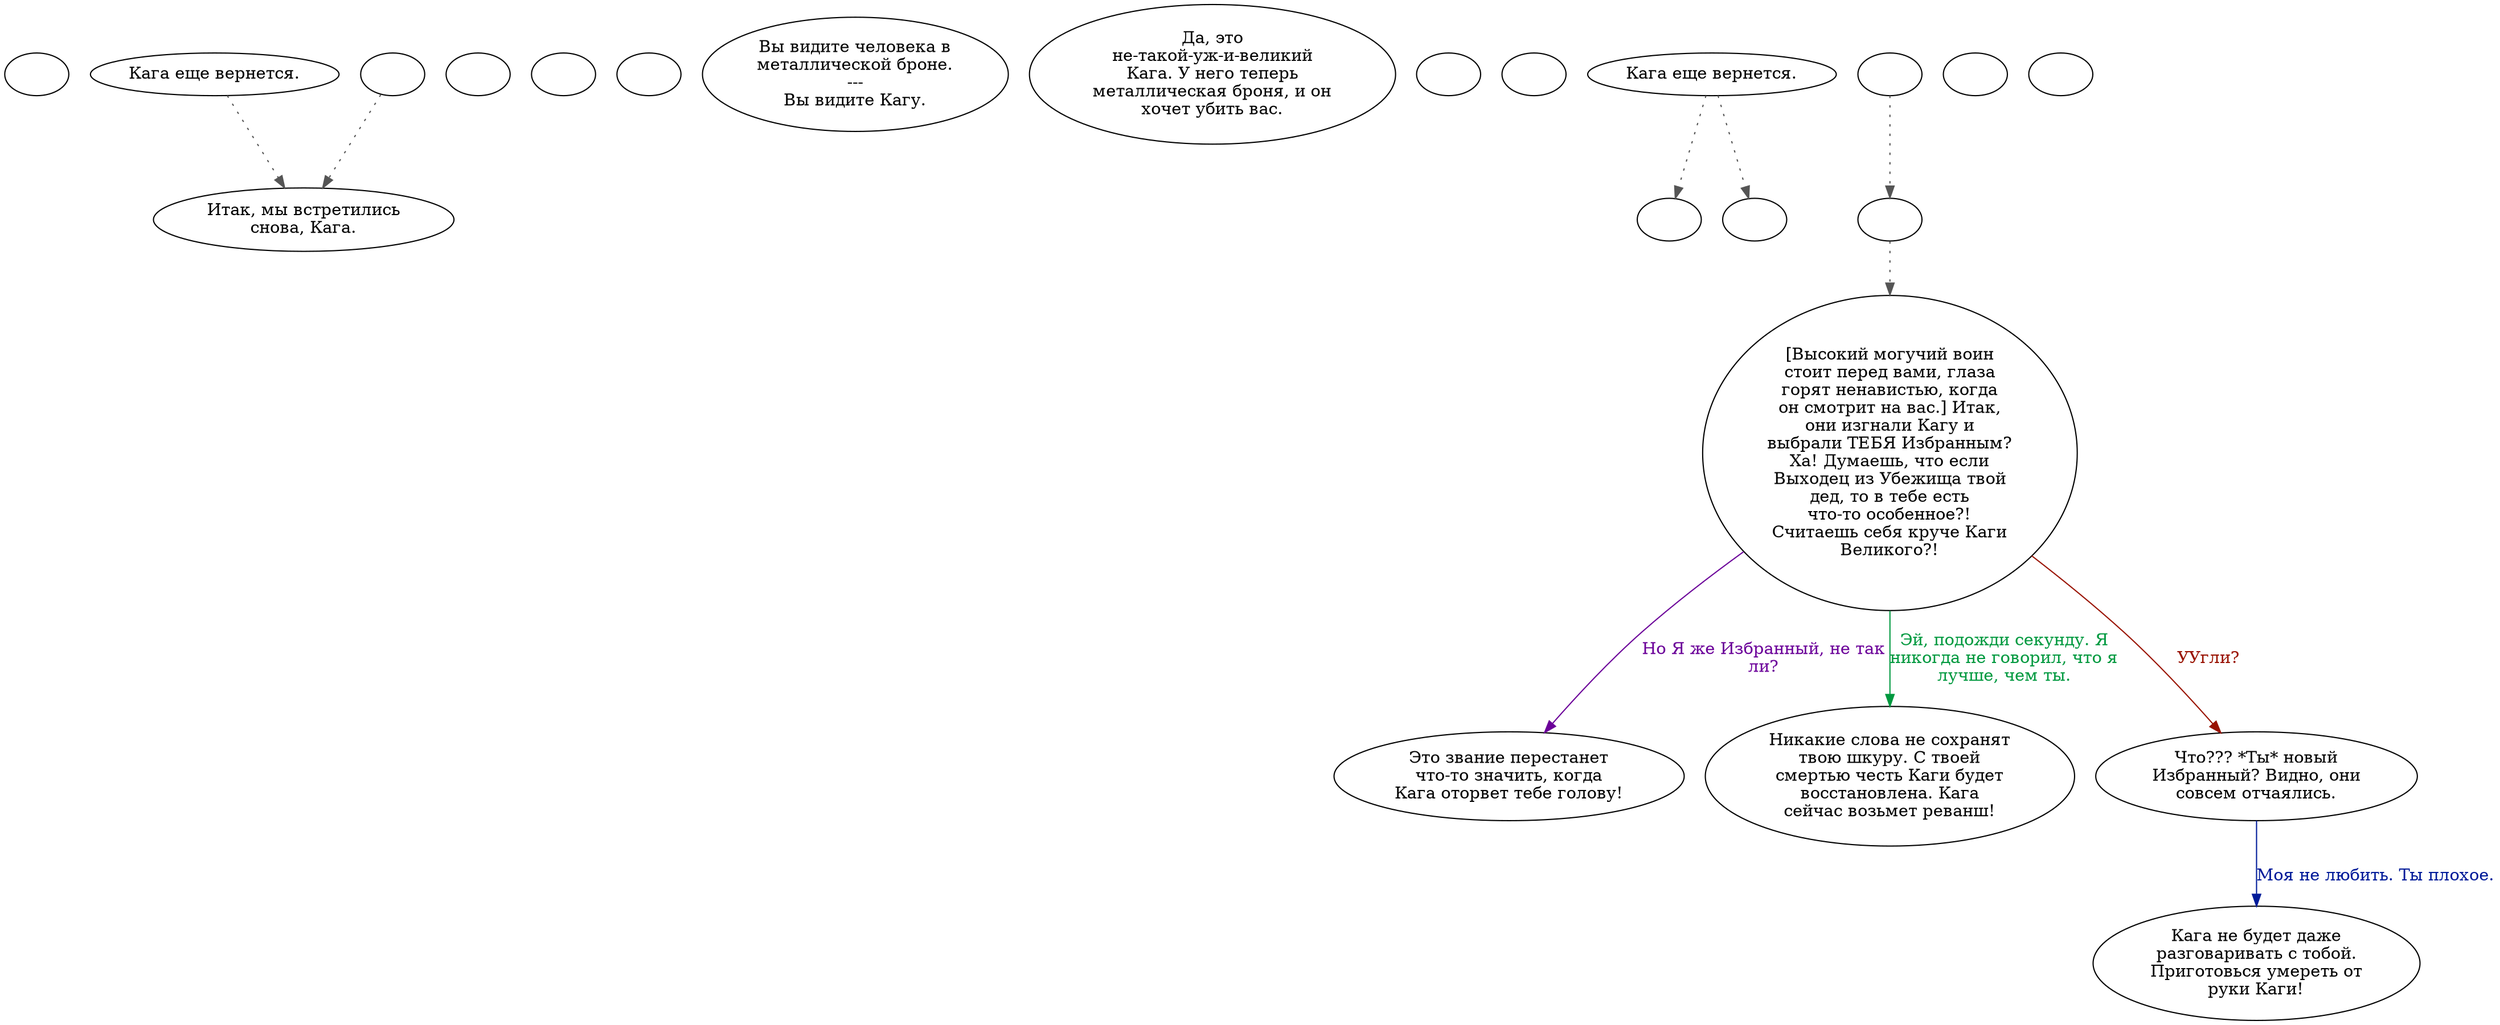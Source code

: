 digraph eckaga3 {
  "start" [style=filled       fillcolor="#FFFFFF"       color="#000000"]
  "start" [label=""]
  "critter_p_proc" [style=filled       fillcolor="#FFFFFF"       color="#000000"]
  "critter_p_proc" -> "do_setup" [style=dotted color="#555555"]
  "critter_p_proc" [label="Кага еще вернется."]
  "pickup_p_proc" [style=filled       fillcolor="#FFFFFF"       color="#000000"]
  "pickup_p_proc" [label=""]
  "talk_p_proc" [style=filled       fillcolor="#FFFFFF"       color="#000000"]
  "talk_p_proc" [label=""]
  "destroy_p_proc" [style=filled       fillcolor="#FFFFFF"       color="#000000"]
  "destroy_p_proc" [label=""]
  "look_at_p_proc" [style=filled       fillcolor="#FFFFFF"       color="#000000"]
  "look_at_p_proc" [label="Вы видите человека в\nметаллической броне.\n---\nВы видите Кагу."]
  "description_p_proc" [style=filled       fillcolor="#FFFFFF"       color="#000000"]
  "description_p_proc" [label="Да, это\nне-такой-уж-и-великий\nКага. У него теперь\nметаллическая броня, и он\nхочет убить вас."]
  "use_skill_on_p_proc" [style=filled       fillcolor="#FFFFFF"       color="#000000"]
  "use_skill_on_p_proc" [label=""]
  "damage_p_proc" [style=filled       fillcolor="#FFFFFF"       color="#000000"]
  "damage_p_proc" [label=""]
  "do_setup" [style=filled       fillcolor="#FFFFFF"       color="#000000"]
  "do_setup" [label="Итак, мы встретились\nснова, Кага."]
  "map_enter_p_proc" [style=filled       fillcolor="#FFFFFF"       color="#000000"]
  "map_enter_p_proc" -> "do_setup" [style=dotted color="#555555"]
  "map_enter_p_proc" [label=""]
  "combat_p_proc" [style=filled       fillcolor="#FFFFFF"       color="#000000"]
  "combat_p_proc" -> "NodeFleeing" [style=dotted color="#555555"]
  "combat_p_proc" -> "NodeFighting" [style=dotted color="#555555"]
  "combat_p_proc" [label="Кага еще вернется."]
  "timed_event_p_proc" [style=filled       fillcolor="#FFFFFF"       color="#000000"]
  "timed_event_p_proc" -> "doSequence" [style=dotted color="#555555"]
  "timed_event_p_proc" [label=""]
  "Node998" [style=filled       fillcolor="#FFFFFF"       color="#000000"]
  "Node998" [label=""]
  "NodeFleeing" [style=filled       fillcolor="#FFFFFF"       color="#000000"]
  "NodeFleeing" [label=""]
  "NodeFighting" [style=filled       fillcolor="#FFFFFF"       color="#000000"]
  "NodeFighting" [label=""]
  "doSequence" [style=filled       fillcolor="#FFFFFF"       color="#000000"]
  "doSequence" -> "Node001" [style=dotted color="#555555"]
  "doSequence" [label=""]
  "Node001" [style=filled       fillcolor="#FFFFFF"       color="#000000"]
  "Node001" [label="[Высокий могучий воин\nстоит перед вами, глаза\nгорят ненавистью, когда\nон смотрит на вас.] Итак,\nони изгнали Кагу и\nвыбрали ТЕБЯ Избранным?\nХа! Думаешь, что если\nВыходец из Убежища твой\nдед, то в тебе есть\nчто-то особенное?!\nСчитаешь себя круче Каги\nВеликого?!"]
  "Node001" -> "Node002" [label="Но Я же Избранный, не так\nли?" color="#6B0099" fontcolor="#6B0099"]
  "Node001" -> "Node003" [label="Эй, подожди секунду. Я\nникогда не говорил, что я\nлучше, чем ты." color="#00993F" fontcolor="#00993F"]
  "Node001" -> "Node004" [label="УУгли?" color="#991200" fontcolor="#991200"]
  "Node002" [style=filled       fillcolor="#FFFFFF"       color="#000000"]
  "Node002" [label="Это звание перестанет\nчто-то значить, когда\nКага оторвет тебе голову!"]
  "Node003" [style=filled       fillcolor="#FFFFFF"       color="#000000"]
  "Node003" [label="Никакие слова не сохранят\nтвою шкуру. С твоей\nсмертью честь Каги будет\nвосстановлена. Кага\nсейчас возьмет реванш!"]
  "Node004" [style=filled       fillcolor="#FFFFFF"       color="#000000"]
  "Node004" [label="Что??? *Ты* новый\nИзбранный? Видно, они\nсовсем отчаялись."]
  "Node004" -> "Node005" [label="Моя не любить. Ты плохое." color="#001B99" fontcolor="#001B99"]
  "Node005" [style=filled       fillcolor="#FFFFFF"       color="#000000"]
  "Node005" [label="Кага не будет даже\nразговаривать с тобой.\nПриготовься умереть от\nруки Каги!"]
  "map_exit_p_proc" [style=filled       fillcolor="#FFFFFF"       color="#000000"]
  "map_exit_p_proc" [label=""]
}